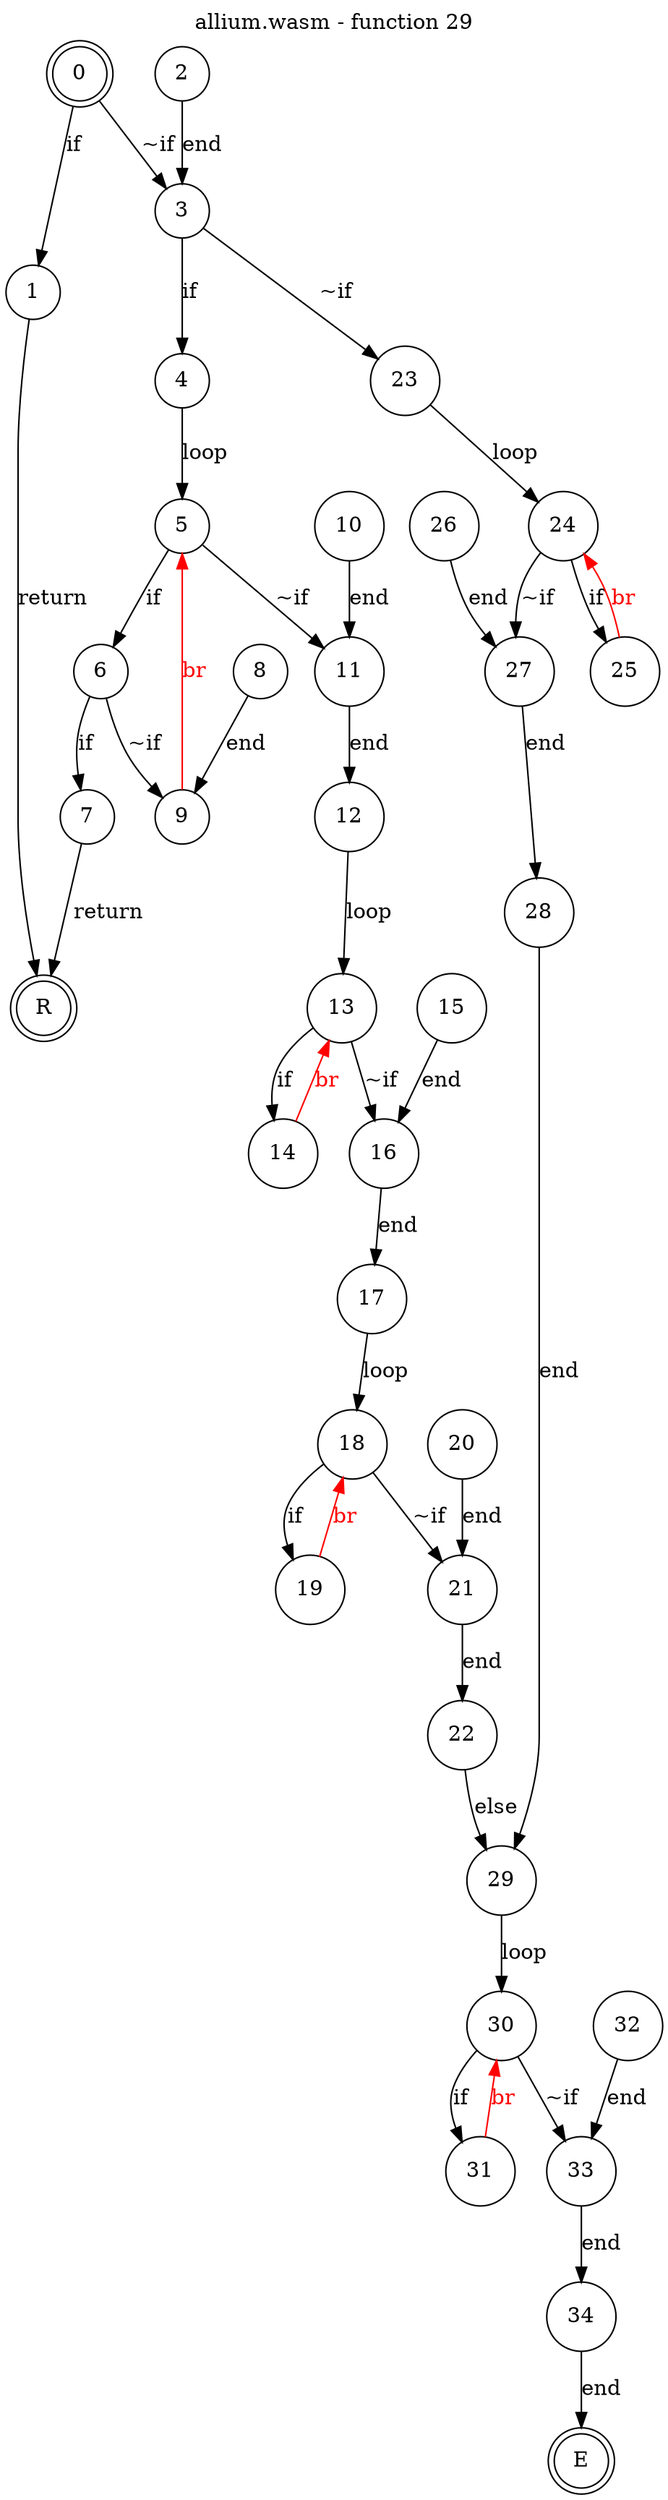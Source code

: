 digraph finite_state_machine {
    label = "allium.wasm - function 29"
    labelloc =  t
    labelfontsize = 16
    labelfontcolor = black
    labelfontname = "Helvetica"
    node [shape = doublecircle]; 0 E R ;
    node [shape = circle];
    0 -> 1[label="if"];
    0 -> 3[label="~if"];
    1 -> R[label="return"];
    2 -> 3[label="end"];
    3 -> 4[label="if"];
    3 -> 23[label="~if"];
    4 -> 5[label="loop"];
    5 -> 6[label="if"];
    5 -> 11[label="~if"];
    6 -> 7[label="if"];
    6 -> 9[label="~if"];
    7 -> R[label="return"];
    8 -> 9[label="end"];
    9 -> 5[color="red" fontcolor="red" label="br"];
    10 -> 11[label="end"];
    11 -> 12[label="end"];
    12 -> 13[label="loop"];
    13 -> 14[label="if"];
    13 -> 16[label="~if"];
    14 -> 13[color="red" fontcolor="red" label="br"];
    15 -> 16[label="end"];
    16 -> 17[label="end"];
    17 -> 18[label="loop"];
    18 -> 19[label="if"];
    18 -> 21[label="~if"];
    19 -> 18[color="red" fontcolor="red" label="br"];
    20 -> 21[label="end"];
    21 -> 22[label="end"];
    22 -> 29[label="else"];
    23 -> 24[label="loop"];
    24 -> 25[label="if"];
    24 -> 27[label="~if"];
    25 -> 24[color="red" fontcolor="red" label="br"];
    26 -> 27[label="end"];
    27 -> 28[label="end"];
    28 -> 29[label="end"];
    29 -> 30[label="loop"];
    30 -> 31[label="if"];
    30 -> 33[label="~if"];
    31 -> 30[color="red" fontcolor="red" label="br"];
    32 -> 33[label="end"];
    33 -> 34[label="end"];
    34 -> E[label="end"];
}

